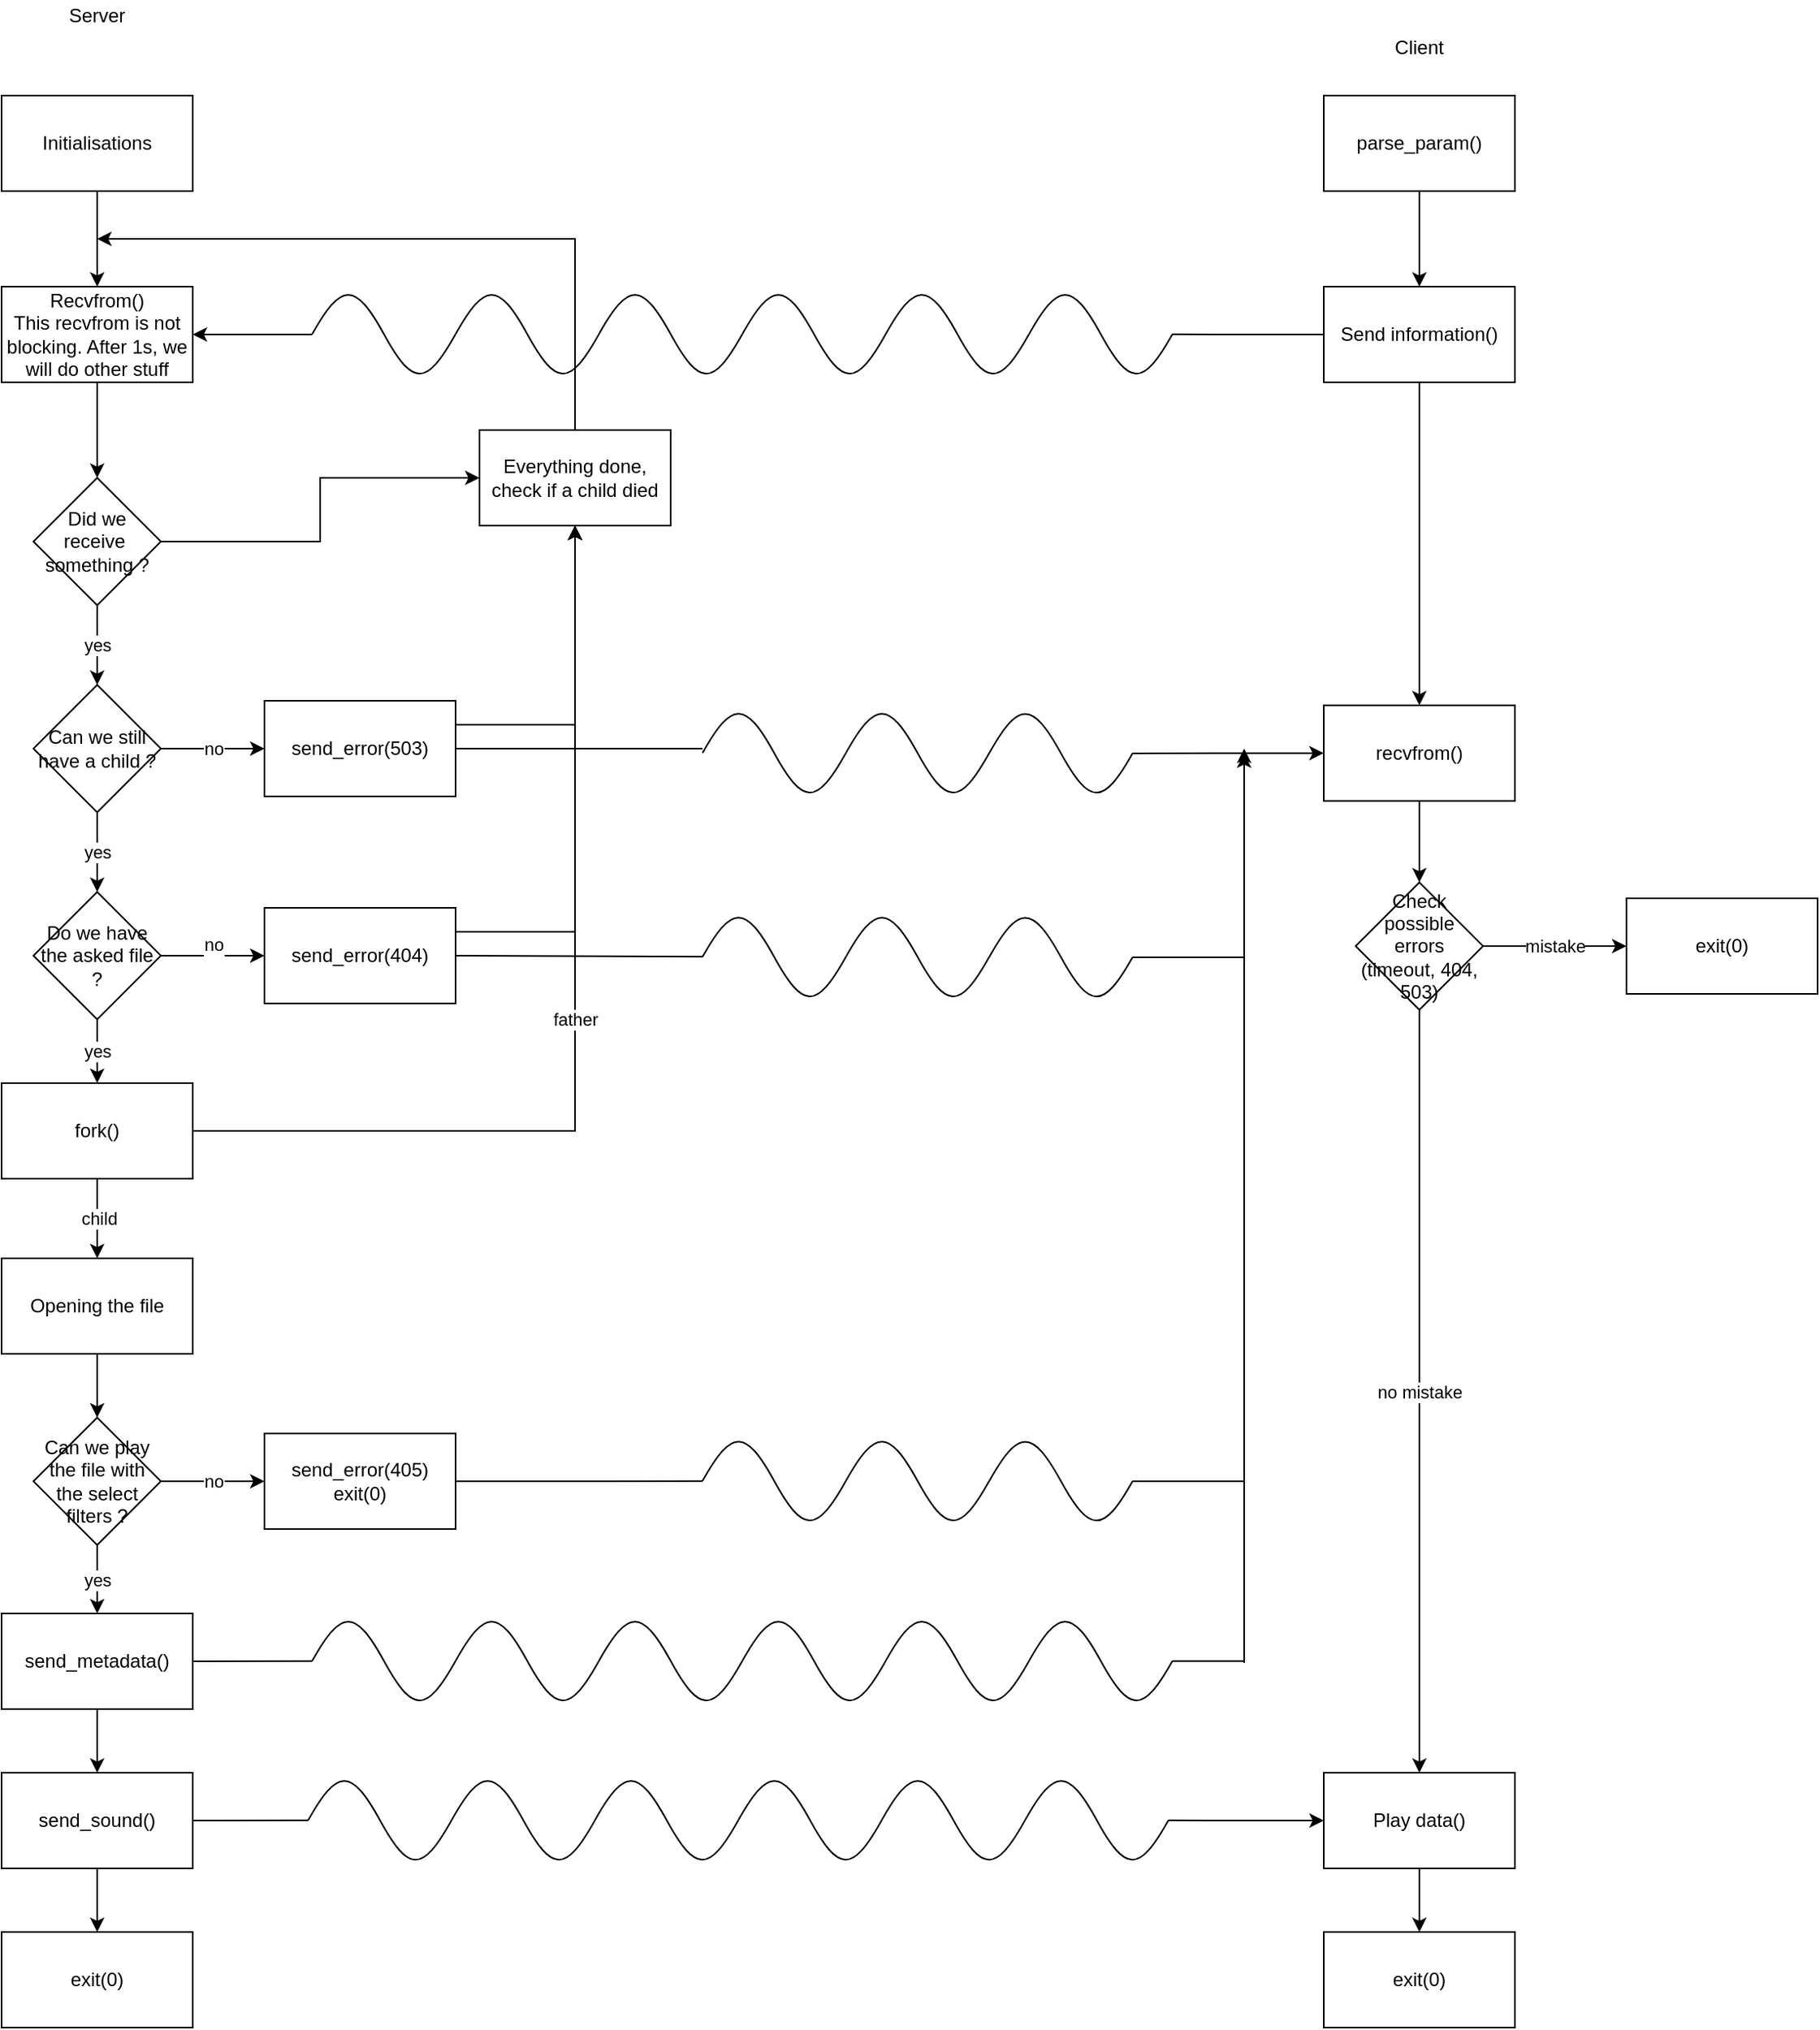 <mxfile version="10.6.0" type="device"><diagram id="YW7F0FN8OjvTLtSWWkI4" name="Page-1"><mxGraphModel dx="1394" dy="753" grid="1" gridSize="10" guides="1" tooltips="1" connect="1" arrows="1" fold="1" page="1" pageScale="1" pageWidth="850" pageHeight="1100" math="0" shadow="0"><root><mxCell id="0"/><mxCell id="1" parent="0"/><mxCell id="myoNNj4x5W2ec6lJ0oB0-1" value="&lt;div&gt;Server&lt;/div&gt;" style="text;html=1;strokeColor=none;fillColor=none;align=center;verticalAlign=middle;whiteSpace=wrap;rounded=0;" parent="1" vertex="1"><mxGeometry x="120" y="100" width="40" height="20" as="geometry"/></mxCell><mxCell id="myoNNj4x5W2ec6lJ0oB0-42" style="edgeStyle=none;rounded=0;orthogonalLoop=1;jettySize=auto;html=1;exitX=0.5;exitY=1;exitDx=0;exitDy=0;entryX=0.5;entryY=0;entryDx=0;entryDy=0;" parent="1" source="myoNNj4x5W2ec6lJ0oB0-2" target="myoNNj4x5W2ec6lJ0oB0-3" edge="1"><mxGeometry relative="1" as="geometry"/></mxCell><mxCell id="myoNNj4x5W2ec6lJ0oB0-2" value="&lt;div&gt;Initialisations&lt;/div&gt;" style="rounded=0;whiteSpace=wrap;html=1;" parent="1" vertex="1"><mxGeometry x="80" y="160" width="120" height="60" as="geometry"/></mxCell><mxCell id="myoNNj4x5W2ec6lJ0oB0-10" style="edgeStyle=orthogonalEdgeStyle;rounded=0;orthogonalLoop=1;jettySize=auto;html=1;exitX=0.5;exitY=1;exitDx=0;exitDy=0;entryX=0.5;entryY=0;entryDx=0;entryDy=0;" parent="1" source="myoNNj4x5W2ec6lJ0oB0-3" target="myoNNj4x5W2ec6lJ0oB0-7" edge="1"><mxGeometry relative="1" as="geometry"/></mxCell><mxCell id="myoNNj4x5W2ec6lJ0oB0-3" value="&lt;div&gt;Recvfrom()&lt;/div&gt;This recvfrom is not blocking. After 1s, we will do other stuff" style="rounded=0;whiteSpace=wrap;html=1;" parent="1" vertex="1"><mxGeometry x="80" y="280" width="120" height="60" as="geometry"/></mxCell><mxCell id="myoNNj4x5W2ec6lJ0oB0-12" value="&lt;div&gt;yes&lt;/div&gt;" style="edgeStyle=orthogonalEdgeStyle;rounded=0;orthogonalLoop=1;jettySize=auto;html=1;exitX=0.5;exitY=1;exitDx=0;exitDy=0;entryX=0.5;entryY=0;entryDx=0;entryDy=0;" parent="1" source="myoNNj4x5W2ec6lJ0oB0-6" target="myoNNj4x5W2ec6lJ0oB0-8" edge="1"><mxGeometry relative="1" as="geometry"/></mxCell><mxCell id="myoNNj4x5W2ec6lJ0oB0-62" value="&lt;div&gt;no&lt;/div&gt;" style="edgeStyle=none;rounded=0;orthogonalLoop=1;jettySize=auto;html=1;exitX=1;exitY=0.5;exitDx=0;exitDy=0;" parent="1" source="myoNNj4x5W2ec6lJ0oB0-6" target="myoNNj4x5W2ec6lJ0oB0-26" edge="1"><mxGeometry relative="1" as="geometry"/></mxCell><mxCell id="myoNNj4x5W2ec6lJ0oB0-6" value="&lt;div&gt;Can we still have a child ?&lt;/div&gt;" style="rhombus;whiteSpace=wrap;html=1;" parent="1" vertex="1"><mxGeometry x="100" y="530" width="80" height="80" as="geometry"/></mxCell><mxCell id="myoNNj4x5W2ec6lJ0oB0-11" value="&lt;div&gt;yes&lt;/div&gt;" style="edgeStyle=orthogonalEdgeStyle;rounded=0;orthogonalLoop=1;jettySize=auto;html=1;exitX=0.5;exitY=1;exitDx=0;exitDy=0;entryX=0.5;entryY=0;entryDx=0;entryDy=0;" parent="1" source="myoNNj4x5W2ec6lJ0oB0-7" target="myoNNj4x5W2ec6lJ0oB0-6" edge="1"><mxGeometry relative="1" as="geometry"/></mxCell><mxCell id="myoNNj4x5W2ec6lJ0oB0-59" style="edgeStyle=none;rounded=0;orthogonalLoop=1;jettySize=auto;html=1;exitX=1;exitY=0.5;exitDx=0;exitDy=0;entryX=0;entryY=0.5;entryDx=0;entryDy=0;" parent="1" source="myoNNj4x5W2ec6lJ0oB0-7" target="myoNNj4x5W2ec6lJ0oB0-16" edge="1"><mxGeometry relative="1" as="geometry"><mxPoint x="270" y="440.31" as="targetPoint"/><Array as="points"><mxPoint x="280" y="440"/><mxPoint x="280" y="400"/></Array></mxGeometry></mxCell><mxCell id="myoNNj4x5W2ec6lJ0oB0-7" value="Did we receive&amp;nbsp; something ?" style="rhombus;whiteSpace=wrap;html=1;" parent="1" vertex="1"><mxGeometry x="100" y="400" width="80" height="80" as="geometry"/></mxCell><mxCell id="myoNNj4x5W2ec6lJ0oB0-15" value="yes" style="edgeStyle=orthogonalEdgeStyle;rounded=0;orthogonalLoop=1;jettySize=auto;html=1;exitX=0.5;exitY=1;exitDx=0;exitDy=0;entryX=0.5;entryY=0;entryDx=0;entryDy=0;" parent="1" source="myoNNj4x5W2ec6lJ0oB0-8" target="myoNNj4x5W2ec6lJ0oB0-14" edge="1"><mxGeometry relative="1" as="geometry"/></mxCell><mxCell id="myoNNj4x5W2ec6lJ0oB0-61" value="&lt;div&gt;no&lt;/div&gt;&lt;div&gt;&lt;br&gt;&lt;/div&gt;" style="edgeStyle=none;rounded=0;orthogonalLoop=1;jettySize=auto;html=1;exitX=1;exitY=0.5;exitDx=0;exitDy=0;entryX=0;entryY=0.5;entryDx=0;entryDy=0;" parent="1" source="myoNNj4x5W2ec6lJ0oB0-8" target="myoNNj4x5W2ec6lJ0oB0-27" edge="1"><mxGeometry relative="1" as="geometry"/></mxCell><mxCell id="myoNNj4x5W2ec6lJ0oB0-8" value="&lt;div&gt;Do we have the asked file ?&lt;/div&gt;" style="rhombus;whiteSpace=wrap;html=1;" parent="1" vertex="1"><mxGeometry x="100" y="660" width="80" height="80" as="geometry"/></mxCell><mxCell id="myoNNj4x5W2ec6lJ0oB0-65" value="father" style="edgeStyle=none;rounded=0;orthogonalLoop=1;jettySize=auto;html=1;exitX=1;exitY=0.5;exitDx=0;exitDy=0;entryX=0.5;entryY=1;entryDx=0;entryDy=0;" parent="1" source="myoNNj4x5W2ec6lJ0oB0-14" target="myoNNj4x5W2ec6lJ0oB0-16" edge="1"><mxGeometry relative="1" as="geometry"><Array as="points"><mxPoint x="440" y="810"/></Array></mxGeometry></mxCell><mxCell id="iK5PE0YVFzazgLjZlM0n-3" value="child" style="edgeStyle=orthogonalEdgeStyle;rounded=0;orthogonalLoop=1;jettySize=auto;html=1;exitX=0.5;exitY=1;exitDx=0;exitDy=0;entryX=0.5;entryY=0;entryDx=0;entryDy=0;" edge="1" parent="1" source="myoNNj4x5W2ec6lJ0oB0-14"><mxGeometry relative="1" as="geometry"><mxPoint x="140" y="890" as="targetPoint"/></mxGeometry></mxCell><mxCell id="myoNNj4x5W2ec6lJ0oB0-14" value="fork()" style="rounded=0;whiteSpace=wrap;html=1;" parent="1" vertex="1"><mxGeometry x="80" y="780" width="120" height="60" as="geometry"/></mxCell><mxCell id="myoNNj4x5W2ec6lJ0oB0-58" style="rounded=0;orthogonalLoop=1;jettySize=auto;html=1;exitX=0.5;exitY=0;exitDx=0;exitDy=0;" parent="1" source="myoNNj4x5W2ec6lJ0oB0-16" edge="1"><mxGeometry relative="1" as="geometry"><mxPoint x="140" y="250" as="targetPoint"/><Array as="points"><mxPoint x="440" y="250"/></Array></mxGeometry></mxCell><mxCell id="myoNNj4x5W2ec6lJ0oB0-16" value="&lt;div&gt;Everything done,&lt;/div&gt;&lt;div&gt;check if a child died&lt;br&gt;&lt;/div&gt;" style="rounded=0;whiteSpace=wrap;html=1;" parent="1" vertex="1"><mxGeometry x="380" y="370" width="120" height="60" as="geometry"/></mxCell><mxCell id="myoNNj4x5W2ec6lJ0oB0-40" style="edgeStyle=none;rounded=0;orthogonalLoop=1;jettySize=auto;html=1;exitX=0.5;exitY=1;exitDx=0;exitDy=0;entryX=0.5;entryY=0;entryDx=0;entryDy=0;" parent="1" source="myoNNj4x5W2ec6lJ0oB0-23" target="myoNNj4x5W2ec6lJ0oB0-38" edge="1"><mxGeometry relative="1" as="geometry"/></mxCell><mxCell id="myoNNj4x5W2ec6lJ0oB0-138" style="edgeStyle=none;rounded=0;orthogonalLoop=1;jettySize=auto;html=1;exitX=1;exitY=0.5;exitDx=0;exitDy=0;endArrow=none;endFill=0;" parent="1" source="myoNNj4x5W2ec6lJ0oB0-23" target="myoNNj4x5W2ec6lJ0oB0-129" edge="1"><mxGeometry relative="1" as="geometry"/></mxCell><mxCell id="myoNNj4x5W2ec6lJ0oB0-23" value="send_metadata()" style="rounded=0;whiteSpace=wrap;html=1;" parent="1" vertex="1"><mxGeometry x="80" y="1113" width="120" height="60" as="geometry"/></mxCell><mxCell id="myoNNj4x5W2ec6lJ0oB0-64" style="edgeStyle=none;rounded=0;orthogonalLoop=1;jettySize=auto;html=1;exitX=1;exitY=0.25;exitDx=0;exitDy=0;entryX=0.5;entryY=1;entryDx=0;entryDy=0;" parent="1" source="myoNNj4x5W2ec6lJ0oB0-27" target="myoNNj4x5W2ec6lJ0oB0-16" edge="1"><mxGeometry relative="1" as="geometry"><mxPoint x="440" y="684.588" as="targetPoint"/><Array as="points"><mxPoint x="440" y="685"/></Array></mxGeometry></mxCell><mxCell id="myoNNj4x5W2ec6lJ0oB0-27" value="send_error(404)" style="rounded=0;whiteSpace=wrap;html=1;" parent="1" vertex="1"><mxGeometry x="245" y="670" width="120" height="60" as="geometry"/></mxCell><mxCell id="myoNNj4x5W2ec6lJ0oB0-41" style="edgeStyle=none;rounded=0;orthogonalLoop=1;jettySize=auto;html=1;exitX=0.5;exitY=1;exitDx=0;exitDy=0;entryX=0.5;entryY=0;entryDx=0;entryDy=0;" parent="1" source="myoNNj4x5W2ec6lJ0oB0-38" target="myoNNj4x5W2ec6lJ0oB0-39" edge="1"><mxGeometry relative="1" as="geometry"/></mxCell><mxCell id="myoNNj4x5W2ec6lJ0oB0-38" value="send_sound()" style="rounded=0;whiteSpace=wrap;html=1;" parent="1" vertex="1"><mxGeometry x="80" y="1213" width="120" height="60" as="geometry"/></mxCell><mxCell id="myoNNj4x5W2ec6lJ0oB0-39" value="exit(0)" style="rounded=0;whiteSpace=wrap;html=1;" parent="1" vertex="1"><mxGeometry x="80" y="1313" width="120" height="60" as="geometry"/></mxCell><mxCell id="myoNNj4x5W2ec6lJ0oB0-103" style="edgeStyle=none;rounded=0;orthogonalLoop=1;jettySize=auto;html=1;exitX=0.5;exitY=1;exitDx=0;exitDy=0;entryX=0.5;entryY=0;entryDx=0;entryDy=0;endArrow=classic;endFill=1;" parent="1" source="myoNNj4x5W2ec6lJ0oB0-43" target="myoNNj4x5W2ec6lJ0oB0-77" edge="1"><mxGeometry relative="1" as="geometry"/></mxCell><mxCell id="myoNNj4x5W2ec6lJ0oB0-43" value="Send information()" style="rounded=0;whiteSpace=wrap;html=1;" parent="1" vertex="1"><mxGeometry x="910" y="280" width="120" height="60" as="geometry"/></mxCell><mxCell id="myoNNj4x5W2ec6lJ0oB0-46" value="" style="verticalLabelPosition=bottom;shadow=0;dashed=0;align=center;fillColor=#ffffff;html=1;verticalAlign=top;strokeWidth=1;shape=mxgraph.electrical.waveforms.sine_wave;" parent="1" vertex="1"><mxGeometry x="275" y="276.794" width="90" height="66.18" as="geometry"/></mxCell><mxCell id="myoNNj4x5W2ec6lJ0oB0-47" value="" style="verticalLabelPosition=bottom;shadow=0;dashed=0;align=center;fillColor=#ffffff;html=1;verticalAlign=top;strokeWidth=1;shape=mxgraph.electrical.waveforms.sine_wave;" parent="1" vertex="1"><mxGeometry x="365" y="276.794" width="90" height="66.18" as="geometry"/></mxCell><mxCell id="myoNNj4x5W2ec6lJ0oB0-48" value="" style="endArrow=classic;html=1;entryX=1;entryY=0.5;entryDx=0;entryDy=0;" parent="1" target="myoNNj4x5W2ec6lJ0oB0-3" edge="1"><mxGeometry width="50" height="50" relative="1" as="geometry"><mxPoint x="275" y="310" as="sourcePoint"/><mxPoint x="275" y="280" as="targetPoint"/></mxGeometry></mxCell><mxCell id="myoNNj4x5W2ec6lJ0oB0-49" value="" style="verticalLabelPosition=bottom;shadow=0;dashed=0;align=center;fillColor=#ffffff;html=1;verticalAlign=top;strokeWidth=1;shape=mxgraph.electrical.waveforms.sine_wave;" parent="1" vertex="1"><mxGeometry x="545" y="276.794" width="90" height="66.18" as="geometry"/></mxCell><mxCell id="myoNNj4x5W2ec6lJ0oB0-63" style="edgeStyle=none;rounded=0;orthogonalLoop=1;jettySize=auto;html=1;exitX=1;exitY=0.25;exitDx=0;exitDy=0;entryX=0.5;entryY=1;entryDx=0;entryDy=0;" parent="1" source="myoNNj4x5W2ec6lJ0oB0-26" target="myoNNj4x5W2ec6lJ0oB0-16" edge="1"><mxGeometry relative="1" as="geometry"><Array as="points"><mxPoint x="440" y="555"/></Array></mxGeometry></mxCell><mxCell id="myoNNj4x5W2ec6lJ0oB0-26" value="send_error(503)" style="rounded=0;whiteSpace=wrap;html=1;" parent="1" vertex="1"><mxGeometry x="245" y="540" width="120" height="60" as="geometry"/></mxCell><mxCell id="myoNNj4x5W2ec6lJ0oB0-66" value="" style="verticalLabelPosition=bottom;shadow=0;dashed=0;align=center;fillColor=#ffffff;html=1;verticalAlign=top;strokeWidth=1;shape=mxgraph.electrical.waveforms.sine_wave;" parent="1" vertex="1"><mxGeometry x="455" y="276.794" width="90" height="66.18" as="geometry"/></mxCell><mxCell id="myoNNj4x5W2ec6lJ0oB0-67" value="" style="verticalLabelPosition=bottom;shadow=0;dashed=0;align=center;fillColor=#ffffff;html=1;verticalAlign=top;strokeWidth=1;shape=mxgraph.electrical.waveforms.sine_wave;" parent="1" vertex="1"><mxGeometry x="635" y="276.794" width="90" height="66.18" as="geometry"/></mxCell><mxCell id="myoNNj4x5W2ec6lJ0oB0-71" value="" style="verticalLabelPosition=bottom;shadow=0;dashed=0;align=center;fillColor=#ffffff;html=1;verticalAlign=top;strokeWidth=1;shape=mxgraph.electrical.waveforms.sine_wave;" parent="1" vertex="1"><mxGeometry x="610" y="539.794" width="90" height="66.18" as="geometry"/></mxCell><mxCell id="myoNNj4x5W2ec6lJ0oB0-72" value="" style="verticalLabelPosition=bottom;shadow=0;dashed=0;align=center;fillColor=#ffffff;html=1;verticalAlign=top;strokeWidth=1;shape=mxgraph.electrical.waveforms.sine_wave;" parent="1" vertex="1"><mxGeometry x="520" y="539.794" width="90" height="66.18" as="geometry"/></mxCell><mxCell id="myoNNj4x5W2ec6lJ0oB0-79" style="edgeStyle=none;rounded=0;orthogonalLoop=1;jettySize=auto;html=1;entryX=0;entryY=0.5;entryDx=0;entryDy=0;" parent="1" source="myoNNj4x5W2ec6lJ0oB0-73" target="myoNNj4x5W2ec6lJ0oB0-77" edge="1"><mxGeometry relative="1" as="geometry"><mxPoint x="870" y="573" as="targetPoint"/></mxGeometry></mxCell><mxCell id="myoNNj4x5W2ec6lJ0oB0-73" value="" style="verticalLabelPosition=bottom;shadow=0;dashed=0;align=center;fillColor=#ffffff;html=1;verticalAlign=top;strokeWidth=1;shape=mxgraph.electrical.waveforms.sine_wave;" parent="1" vertex="1"><mxGeometry x="700" y="540" width="90" height="66" as="geometry"/></mxCell><mxCell id="myoNNj4x5W2ec6lJ0oB0-76" value="" style="endArrow=none;html=1;exitX=1;exitY=0.5;exitDx=0;exitDy=0;" parent="1" source="myoNNj4x5W2ec6lJ0oB0-26" edge="1"><mxGeometry width="50" height="50" relative="1" as="geometry"><mxPoint x="455" y="727" as="sourcePoint"/><mxPoint x="520" y="570" as="targetPoint"/></mxGeometry></mxCell><mxCell id="myoNNj4x5W2ec6lJ0oB0-180" style="edgeStyle=none;rounded=0;orthogonalLoop=1;jettySize=auto;html=1;exitX=0.5;exitY=1;exitDx=0;exitDy=0;entryX=0.5;entryY=0;entryDx=0;entryDy=0;endArrow=classic;endFill=1;" parent="1" source="myoNNj4x5W2ec6lJ0oB0-77" target="myoNNj4x5W2ec6lJ0oB0-139" edge="1"><mxGeometry relative="1" as="geometry"/></mxCell><mxCell id="myoNNj4x5W2ec6lJ0oB0-77" value="recvfrom()" style="rounded=0;whiteSpace=wrap;html=1;" parent="1" vertex="1"><mxGeometry x="910" y="542.833" width="120" height="60" as="geometry"/></mxCell><mxCell id="myoNNj4x5W2ec6lJ0oB0-82" style="edgeStyle=none;rounded=0;orthogonalLoop=1;jettySize=auto;html=1;entryX=0;entryY=0.5;entryDx=0;entryDy=0;endArrow=none;endFill=0;" parent="1" source="myoNNj4x5W2ec6lJ0oB0-80" target="myoNNj4x5W2ec6lJ0oB0-43" edge="1"><mxGeometry relative="1" as="geometry"><mxPoint x="880" y="309.884" as="targetPoint"/></mxGeometry></mxCell><mxCell id="myoNNj4x5W2ec6lJ0oB0-80" value="" style="verticalLabelPosition=bottom;shadow=0;dashed=0;align=center;fillColor=#ffffff;html=1;verticalAlign=top;strokeWidth=1;shape=mxgraph.electrical.waveforms.sine_wave;" parent="1" vertex="1"><mxGeometry x="725" y="276.794" width="90" height="66.18" as="geometry"/></mxCell><mxCell id="myoNNj4x5W2ec6lJ0oB0-98" value="" style="verticalLabelPosition=bottom;shadow=0;dashed=0;align=center;fillColor=#ffffff;html=1;verticalAlign=top;strokeWidth=1;shape=mxgraph.electrical.waveforms.sine_wave;" parent="1" vertex="1"><mxGeometry x="610" y="667.794" width="90" height="66.18" as="geometry"/></mxCell><mxCell id="myoNNj4x5W2ec6lJ0oB0-101" style="edgeStyle=none;rounded=0;orthogonalLoop=1;jettySize=auto;html=1;entryX=1;entryY=0.5;entryDx=0;entryDy=0;endArrow=none;endFill=0;" parent="1" source="myoNNj4x5W2ec6lJ0oB0-99" target="myoNNj4x5W2ec6lJ0oB0-27" edge="1"><mxGeometry relative="1" as="geometry"/></mxCell><mxCell id="myoNNj4x5W2ec6lJ0oB0-99" value="" style="verticalLabelPosition=bottom;shadow=0;dashed=0;align=center;fillColor=#ffffff;html=1;verticalAlign=top;strokeWidth=1;shape=mxgraph.electrical.waveforms.sine_wave;" parent="1" vertex="1"><mxGeometry x="520" y="667.794" width="90" height="66.18" as="geometry"/></mxCell><mxCell id="myoNNj4x5W2ec6lJ0oB0-102" style="edgeStyle=none;rounded=0;orthogonalLoop=1;jettySize=auto;html=1;endArrow=classic;endFill=1;exitX=1;exitY=0.5;exitDx=0;exitDy=0;exitPerimeter=0;" parent="1" source="myoNNj4x5W2ec6lJ0oB0-100" edge="1"><mxGeometry relative="1" as="geometry"><mxPoint x="860" y="573" as="targetPoint"/><Array as="points"><mxPoint x="860" y="701"/></Array></mxGeometry></mxCell><mxCell id="myoNNj4x5W2ec6lJ0oB0-100" value="" style="verticalLabelPosition=bottom;shadow=0;dashed=0;align=center;fillColor=#ffffff;html=1;verticalAlign=top;strokeWidth=1;shape=mxgraph.electrical.waveforms.sine_wave;" parent="1" vertex="1"><mxGeometry x="700" y="668" width="90" height="66" as="geometry"/></mxCell><mxCell id="myoNNj4x5W2ec6lJ0oB0-129" value="" style="verticalLabelPosition=bottom;shadow=0;dashed=0;align=center;fillColor=#ffffff;html=1;verticalAlign=top;strokeWidth=1;shape=mxgraph.electrical.waveforms.sine_wave;" parent="1" vertex="1"><mxGeometry x="275" y="1109.794" width="90" height="66.18" as="geometry"/></mxCell><mxCell id="myoNNj4x5W2ec6lJ0oB0-130" value="" style="verticalLabelPosition=bottom;shadow=0;dashed=0;align=center;fillColor=#ffffff;html=1;verticalAlign=top;strokeWidth=1;shape=mxgraph.electrical.waveforms.sine_wave;" parent="1" vertex="1"><mxGeometry x="365" y="1109.794" width="90" height="66.18" as="geometry"/></mxCell><mxCell id="myoNNj4x5W2ec6lJ0oB0-131" value="" style="verticalLabelPosition=bottom;shadow=0;dashed=0;align=center;fillColor=#ffffff;html=1;verticalAlign=top;strokeWidth=1;shape=mxgraph.electrical.waveforms.sine_wave;" parent="1" vertex="1"><mxGeometry x="545" y="1109.794" width="90" height="66.18" as="geometry"/></mxCell><mxCell id="myoNNj4x5W2ec6lJ0oB0-132" value="" style="verticalLabelPosition=bottom;shadow=0;dashed=0;align=center;fillColor=#ffffff;html=1;verticalAlign=top;strokeWidth=1;shape=mxgraph.electrical.waveforms.sine_wave;" parent="1" vertex="1"><mxGeometry x="455" y="1109.794" width="90" height="66.18" as="geometry"/></mxCell><mxCell id="myoNNj4x5W2ec6lJ0oB0-133" value="" style="verticalLabelPosition=bottom;shadow=0;dashed=0;align=center;fillColor=#ffffff;html=1;verticalAlign=top;strokeWidth=1;shape=mxgraph.electrical.waveforms.sine_wave;" parent="1" vertex="1"><mxGeometry x="635" y="1109.794" width="90" height="66.18" as="geometry"/></mxCell><mxCell id="myoNNj4x5W2ec6lJ0oB0-137" style="edgeStyle=none;rounded=0;orthogonalLoop=1;jettySize=auto;html=1;endArrow=classic;endFill=1;" parent="1" edge="1"><mxGeometry relative="1" as="geometry"><mxPoint x="860" y="570" as="targetPoint"/><mxPoint x="860" y="1144" as="sourcePoint"/><Array as="points"><mxPoint x="860" y="910"/></Array></mxGeometry></mxCell><mxCell id="iK5PE0YVFzazgLjZlM0n-20" style="edgeStyle=orthogonalEdgeStyle;rounded=0;orthogonalLoop=1;jettySize=auto;html=1;endArrow=none;endFill=0;" edge="1" parent="1" source="myoNNj4x5W2ec6lJ0oB0-134"><mxGeometry relative="1" as="geometry"><mxPoint x="860" y="1142.884" as="targetPoint"/></mxGeometry></mxCell><mxCell id="myoNNj4x5W2ec6lJ0oB0-134" value="" style="verticalLabelPosition=bottom;shadow=0;dashed=0;align=center;fillColor=#ffffff;html=1;verticalAlign=top;strokeWidth=1;shape=mxgraph.electrical.waveforms.sine_wave;" parent="1" vertex="1"><mxGeometry x="725" y="1109.794" width="90" height="66.18" as="geometry"/></mxCell><mxCell id="myoNNj4x5W2ec6lJ0oB0-141" value="no mistake" style="edgeStyle=none;rounded=0;orthogonalLoop=1;jettySize=auto;html=1;exitX=0.5;exitY=1;exitDx=0;exitDy=0;entryX=0.5;entryY=0;entryDx=0;entryDy=0;endArrow=classic;endFill=1;" parent="1" source="myoNNj4x5W2ec6lJ0oB0-139" target="myoNNj4x5W2ec6lJ0oB0-140" edge="1"><mxGeometry relative="1" as="geometry"/></mxCell><mxCell id="myoNNj4x5W2ec6lJ0oB0-182" value="mistake" style="edgeStyle=none;rounded=0;orthogonalLoop=1;jettySize=auto;html=1;exitX=1;exitY=0.5;exitDx=0;exitDy=0;endArrow=classic;endFill=1;entryX=0;entryY=0.5;entryDx=0;entryDy=0;" parent="1" source="myoNNj4x5W2ec6lJ0oB0-139" target="myoNNj4x5W2ec6lJ0oB0-181" edge="1"><mxGeometry relative="1" as="geometry"><mxPoint x="1090" y="694" as="targetPoint"/></mxGeometry></mxCell><mxCell id="myoNNj4x5W2ec6lJ0oB0-139" value="Check possible errors (timeout, 404, 503)" style="rhombus;whiteSpace=wrap;html=1;" parent="1" vertex="1"><mxGeometry x="930" y="654" width="80" height="80" as="geometry"/></mxCell><mxCell id="myoNNj4x5W2ec6lJ0oB0-179" style="edgeStyle=none;rounded=0;orthogonalLoop=1;jettySize=auto;html=1;entryX=0.5;entryY=0;entryDx=0;entryDy=0;endArrow=classic;endFill=1;" parent="1" source="myoNNj4x5W2ec6lJ0oB0-140" target="myoNNj4x5W2ec6lJ0oB0-178" edge="1"><mxGeometry relative="1" as="geometry"/></mxCell><mxCell id="myoNNj4x5W2ec6lJ0oB0-140" value="Play data()" style="rounded=0;whiteSpace=wrap;html=1;" parent="1" vertex="1"><mxGeometry x="910" y="1213" width="120" height="60" as="geometry"/></mxCell><mxCell id="myoNNj4x5W2ec6lJ0oB0-170" style="edgeStyle=none;rounded=0;orthogonalLoop=1;jettySize=auto;html=1;endArrow=none;endFill=0;exitX=1;exitY=0.5;exitDx=0;exitDy=0;" parent="1" source="myoNNj4x5W2ec6lJ0oB0-38" target="myoNNj4x5W2ec6lJ0oB0-171" edge="1"><mxGeometry relative="1" as="geometry"><mxPoint x="210" y="1240" as="sourcePoint"/></mxGeometry></mxCell><mxCell id="myoNNj4x5W2ec6lJ0oB0-171" value="" style="verticalLabelPosition=bottom;shadow=0;dashed=0;align=center;fillColor=#ffffff;html=1;verticalAlign=top;strokeWidth=1;shape=mxgraph.electrical.waveforms.sine_wave;" parent="1" vertex="1"><mxGeometry x="272.5" y="1209.794" width="90" height="66.18" as="geometry"/></mxCell><mxCell id="myoNNj4x5W2ec6lJ0oB0-172" value="" style="verticalLabelPosition=bottom;shadow=0;dashed=0;align=center;fillColor=#ffffff;html=1;verticalAlign=top;strokeWidth=1;shape=mxgraph.electrical.waveforms.sine_wave;" parent="1" vertex="1"><mxGeometry x="362.5" y="1209.794" width="90" height="66.18" as="geometry"/></mxCell><mxCell id="myoNNj4x5W2ec6lJ0oB0-173" value="" style="verticalLabelPosition=bottom;shadow=0;dashed=0;align=center;fillColor=#ffffff;html=1;verticalAlign=top;strokeWidth=1;shape=mxgraph.electrical.waveforms.sine_wave;" parent="1" vertex="1"><mxGeometry x="542.5" y="1209.794" width="90" height="66.18" as="geometry"/></mxCell><mxCell id="myoNNj4x5W2ec6lJ0oB0-174" value="" style="verticalLabelPosition=bottom;shadow=0;dashed=0;align=center;fillColor=#ffffff;html=1;verticalAlign=top;strokeWidth=1;shape=mxgraph.electrical.waveforms.sine_wave;" parent="1" vertex="1"><mxGeometry x="452.5" y="1209.794" width="90" height="66.18" as="geometry"/></mxCell><mxCell id="myoNNj4x5W2ec6lJ0oB0-175" value="" style="verticalLabelPosition=bottom;shadow=0;dashed=0;align=center;fillColor=#ffffff;html=1;verticalAlign=top;strokeWidth=1;shape=mxgraph.electrical.waveforms.sine_wave;" parent="1" vertex="1"><mxGeometry x="632.5" y="1209.794" width="90" height="66.18" as="geometry"/></mxCell><mxCell id="myoNNj4x5W2ec6lJ0oB0-177" style="edgeStyle=none;rounded=0;orthogonalLoop=1;jettySize=auto;html=1;entryX=0;entryY=0.5;entryDx=0;entryDy=0;endArrow=classic;endFill=1;" parent="1" source="myoNNj4x5W2ec6lJ0oB0-176" target="myoNNj4x5W2ec6lJ0oB0-140" edge="1"><mxGeometry relative="1" as="geometry"/></mxCell><mxCell id="myoNNj4x5W2ec6lJ0oB0-176" value="" style="verticalLabelPosition=bottom;shadow=0;dashed=0;align=center;fillColor=#ffffff;html=1;verticalAlign=top;strokeWidth=1;shape=mxgraph.electrical.waveforms.sine_wave;" parent="1" vertex="1"><mxGeometry x="722.5" y="1209.794" width="90" height="66.18" as="geometry"/></mxCell><mxCell id="myoNNj4x5W2ec6lJ0oB0-178" value="exit(0)" style="rounded=0;whiteSpace=wrap;html=1;" parent="1" vertex="1"><mxGeometry x="910" y="1313" width="120" height="60" as="geometry"/></mxCell><mxCell id="myoNNj4x5W2ec6lJ0oB0-181" value="exit(0)" style="rounded=0;whiteSpace=wrap;html=1;" parent="1" vertex="1"><mxGeometry x="1100" y="664" width="120" height="60" as="geometry"/></mxCell><mxCell id="myoNNj4x5W2ec6lJ0oB0-185" value="Client" style="text;html=1;strokeColor=none;fillColor=none;align=center;verticalAlign=middle;whiteSpace=wrap;rounded=0;" parent="1" vertex="1"><mxGeometry x="950" y="120" width="40" height="20" as="geometry"/></mxCell><mxCell id="Z0QDflHWoR-LJ6QEfQR8-2" style="edgeStyle=orthogonalEdgeStyle;rounded=0;orthogonalLoop=1;jettySize=auto;html=1;exitX=0.5;exitY=1;exitDx=0;exitDy=0;entryX=0.5;entryY=0;entryDx=0;entryDy=0;" parent="1" source="Z0QDflHWoR-LJ6QEfQR8-1" target="myoNNj4x5W2ec6lJ0oB0-43" edge="1"><mxGeometry relative="1" as="geometry"/></mxCell><mxCell id="Z0QDflHWoR-LJ6QEfQR8-1" value="parse_param()" style="rounded=0;whiteSpace=wrap;html=1;" parent="1" vertex="1"><mxGeometry x="910" y="160" width="120" height="60" as="geometry"/></mxCell><mxCell id="iK5PE0YVFzazgLjZlM0n-6" style="edgeStyle=orthogonalEdgeStyle;rounded=0;orthogonalLoop=1;jettySize=auto;html=1;exitX=0.5;exitY=1;exitDx=0;exitDy=0;entryX=0.5;entryY=0;entryDx=0;entryDy=0;" edge="1" parent="1" source="iK5PE0YVFzazgLjZlM0n-4" target="iK5PE0YVFzazgLjZlM0n-5"><mxGeometry relative="1" as="geometry"/></mxCell><mxCell id="iK5PE0YVFzazgLjZlM0n-4" value="Opening the file" style="rounded=0;whiteSpace=wrap;html=1;" vertex="1" parent="1"><mxGeometry x="80" y="890" width="120" height="60" as="geometry"/></mxCell><mxCell id="iK5PE0YVFzazgLjZlM0n-7" value="yes" style="edgeStyle=orthogonalEdgeStyle;rounded=0;orthogonalLoop=1;jettySize=auto;html=1;exitX=0.5;exitY=1;exitDx=0;exitDy=0;entryX=0.5;entryY=0;entryDx=0;entryDy=0;" edge="1" parent="1" source="iK5PE0YVFzazgLjZlM0n-5" target="myoNNj4x5W2ec6lJ0oB0-23"><mxGeometry relative="1" as="geometry"/></mxCell><mxCell id="iK5PE0YVFzazgLjZlM0n-9" value="no" style="edgeStyle=orthogonalEdgeStyle;rounded=0;orthogonalLoop=1;jettySize=auto;html=1;exitX=1;exitY=0.5;exitDx=0;exitDy=0;entryX=0;entryY=0.5;entryDx=0;entryDy=0;" edge="1" parent="1" source="iK5PE0YVFzazgLjZlM0n-5" target="iK5PE0YVFzazgLjZlM0n-8"><mxGeometry relative="1" as="geometry"><mxPoint x="220" y="1030" as="targetPoint"/></mxGeometry></mxCell><mxCell id="iK5PE0YVFzazgLjZlM0n-5" value="Can we play the file with the select filters ?" style="rhombus;whiteSpace=wrap;html=1;" vertex="1" parent="1"><mxGeometry x="100" y="990" width="80" height="80" as="geometry"/></mxCell><mxCell id="iK5PE0YVFzazgLjZlM0n-17" style="edgeStyle=orthogonalEdgeStyle;rounded=0;orthogonalLoop=1;jettySize=auto;html=1;exitX=1;exitY=0.5;exitDx=0;exitDy=0;endArrow=none;endFill=0;" edge="1" parent="1" source="iK5PE0YVFzazgLjZlM0n-8" target="iK5PE0YVFzazgLjZlM0n-14"><mxGeometry relative="1" as="geometry"/></mxCell><mxCell id="iK5PE0YVFzazgLjZlM0n-8" value="&lt;div&gt;send_error(405)&lt;/div&gt;&lt;div&gt;exit(0)&lt;br&gt;&lt;/div&gt;" style="rounded=0;whiteSpace=wrap;html=1;" vertex="1" parent="1"><mxGeometry x="245" y="1000" width="120" height="60" as="geometry"/></mxCell><mxCell id="iK5PE0YVFzazgLjZlM0n-13" value="" style="verticalLabelPosition=bottom;shadow=0;dashed=0;align=center;fillColor=#ffffff;html=1;verticalAlign=top;strokeWidth=1;shape=mxgraph.electrical.waveforms.sine_wave;" vertex="1" parent="1"><mxGeometry x="610" y="996.794" width="90" height="66.18" as="geometry"/></mxCell><mxCell id="iK5PE0YVFzazgLjZlM0n-14" value="" style="verticalLabelPosition=bottom;shadow=0;dashed=0;align=center;fillColor=#ffffff;html=1;verticalAlign=top;strokeWidth=1;shape=mxgraph.electrical.waveforms.sine_wave;" vertex="1" parent="1"><mxGeometry x="520" y="996.794" width="90" height="66.18" as="geometry"/></mxCell><mxCell id="iK5PE0YVFzazgLjZlM0n-18" style="edgeStyle=orthogonalEdgeStyle;rounded=0;orthogonalLoop=1;jettySize=auto;html=1;endArrow=none;endFill=0;" edge="1" parent="1" source="iK5PE0YVFzazgLjZlM0n-15"><mxGeometry relative="1" as="geometry"><mxPoint x="860" y="1030" as="targetPoint"/></mxGeometry></mxCell><mxCell id="iK5PE0YVFzazgLjZlM0n-15" value="" style="verticalLabelPosition=bottom;shadow=0;dashed=0;align=center;fillColor=#ffffff;html=1;verticalAlign=top;strokeWidth=1;shape=mxgraph.electrical.waveforms.sine_wave;" vertex="1" parent="1"><mxGeometry x="700" y="997" width="90" height="66" as="geometry"/></mxCell></root></mxGraphModel></diagram></mxfile>